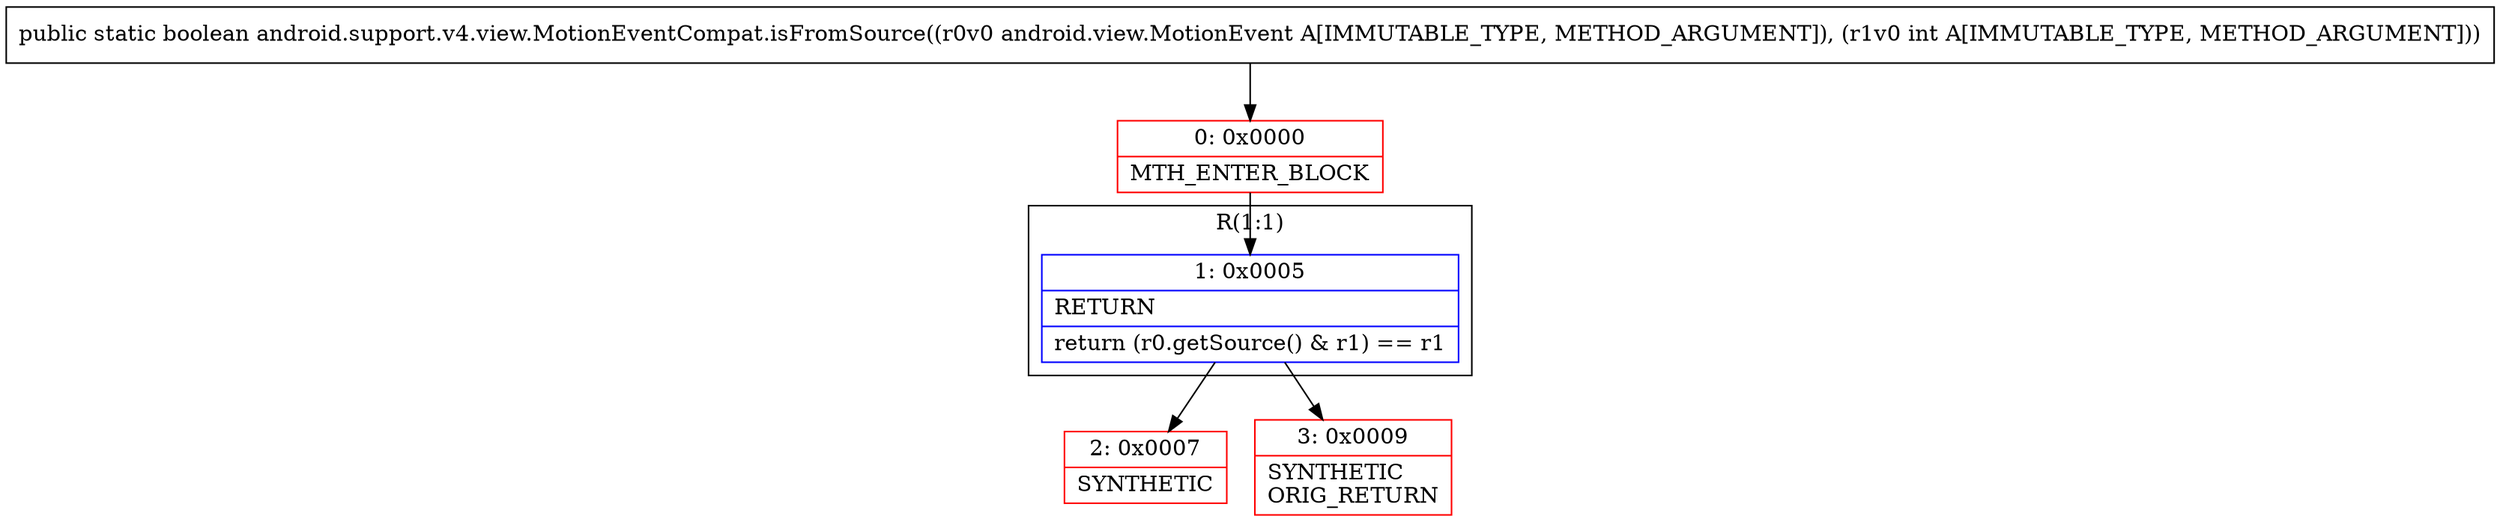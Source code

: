 digraph "CFG forandroid.support.v4.view.MotionEventCompat.isFromSource(Landroid\/view\/MotionEvent;I)Z" {
subgraph cluster_Region_1960179614 {
label = "R(1:1)";
node [shape=record,color=blue];
Node_1 [shape=record,label="{1\:\ 0x0005|RETURN\l|return (r0.getSource() & r1) == r1\l}"];
}
Node_0 [shape=record,color=red,label="{0\:\ 0x0000|MTH_ENTER_BLOCK\l}"];
Node_2 [shape=record,color=red,label="{2\:\ 0x0007|SYNTHETIC\l}"];
Node_3 [shape=record,color=red,label="{3\:\ 0x0009|SYNTHETIC\lORIG_RETURN\l}"];
MethodNode[shape=record,label="{public static boolean android.support.v4.view.MotionEventCompat.isFromSource((r0v0 android.view.MotionEvent A[IMMUTABLE_TYPE, METHOD_ARGUMENT]), (r1v0 int A[IMMUTABLE_TYPE, METHOD_ARGUMENT])) }"];
MethodNode -> Node_0;
Node_1 -> Node_2;
Node_1 -> Node_3;
Node_0 -> Node_1;
}

